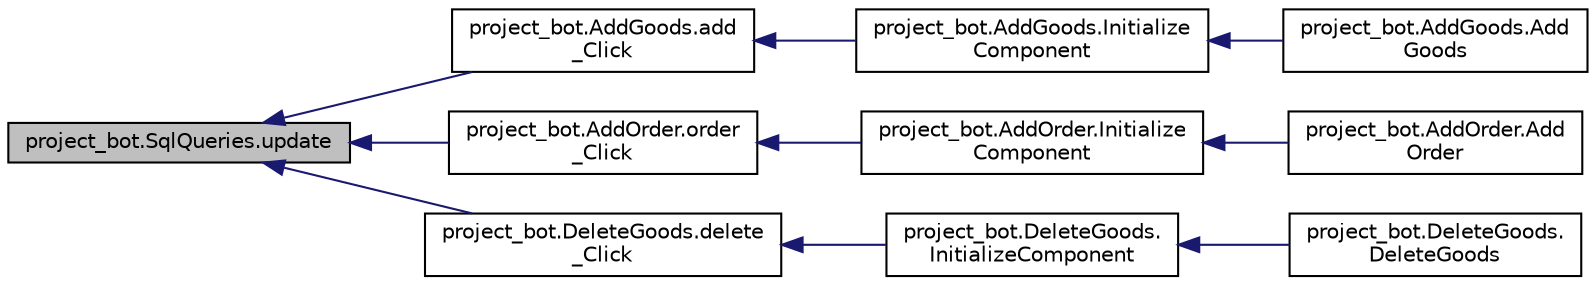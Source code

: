 digraph "project_bot.SqlQueries.update"
{
  edge [fontname="Helvetica",fontsize="10",labelfontname="Helvetica",labelfontsize="10"];
  node [fontname="Helvetica",fontsize="10",shape=record];
  rankdir="LR";
  Node26 [label="project_bot.SqlQueries.update",height=0.2,width=0.4,color="black", fillcolor="grey75", style="filled", fontcolor="black"];
  Node26 -> Node27 [dir="back",color="midnightblue",fontsize="10",style="solid",fontname="Helvetica"];
  Node27 [label="project_bot.AddGoods.add\l_Click",height=0.2,width=0.4,color="black", fillcolor="white", style="filled",URL="$classproject__bot_1_1_add_goods.html#a69ef72ba53764c2968d6b264eab86d44"];
  Node27 -> Node28 [dir="back",color="midnightblue",fontsize="10",style="solid",fontname="Helvetica"];
  Node28 [label="project_bot.AddGoods.Initialize\lComponent",height=0.2,width=0.4,color="black", fillcolor="white", style="filled",URL="$classproject__bot_1_1_add_goods.html#a3b9c4da6e418aa004cfe639221bfb99e",tooltip="Required method for Designer support - do not modify the contents of this method with the code editor..."];
  Node28 -> Node29 [dir="back",color="midnightblue",fontsize="10",style="solid",fontname="Helvetica"];
  Node29 [label="project_bot.AddGoods.Add\lGoods",height=0.2,width=0.4,color="black", fillcolor="white", style="filled",URL="$classproject__bot_1_1_add_goods.html#a3b3cc8b3f93a9fec4f422e7ab30c0dc7"];
  Node26 -> Node30 [dir="back",color="midnightblue",fontsize="10",style="solid",fontname="Helvetica"];
  Node30 [label="project_bot.AddOrder.order\l_Click",height=0.2,width=0.4,color="black", fillcolor="white", style="filled",URL="$classproject__bot_1_1_add_order.html#a4632021406842a0822c18a161c117faa"];
  Node30 -> Node31 [dir="back",color="midnightblue",fontsize="10",style="solid",fontname="Helvetica"];
  Node31 [label="project_bot.AddOrder.Initialize\lComponent",height=0.2,width=0.4,color="black", fillcolor="white", style="filled",URL="$classproject__bot_1_1_add_order.html#a7e3d4f70086017c86773a3ae31bfb61f",tooltip="Required method for Designer support - do not modify the contents of this method with the code editor..."];
  Node31 -> Node32 [dir="back",color="midnightblue",fontsize="10",style="solid",fontname="Helvetica"];
  Node32 [label="project_bot.AddOrder.Add\lOrder",height=0.2,width=0.4,color="black", fillcolor="white", style="filled",URL="$classproject__bot_1_1_add_order.html#a70759d62195c7b92d5680be53ca76937"];
  Node26 -> Node33 [dir="back",color="midnightblue",fontsize="10",style="solid",fontname="Helvetica"];
  Node33 [label="project_bot.DeleteGoods.delete\l_Click",height=0.2,width=0.4,color="black", fillcolor="white", style="filled",URL="$classproject__bot_1_1_delete_goods.html#a4aac5de189012c1bb7c1161b019b97a8"];
  Node33 -> Node34 [dir="back",color="midnightblue",fontsize="10",style="solid",fontname="Helvetica"];
  Node34 [label="project_bot.DeleteGoods.\lInitializeComponent",height=0.2,width=0.4,color="black", fillcolor="white", style="filled",URL="$classproject__bot_1_1_delete_goods.html#a7bd2e7ba312bb180d8c75b6eb9c339b7",tooltip="Required method for Designer support - do not modify the contents of this method with the code editor..."];
  Node34 -> Node35 [dir="back",color="midnightblue",fontsize="10",style="solid",fontname="Helvetica"];
  Node35 [label="project_bot.DeleteGoods.\lDeleteGoods",height=0.2,width=0.4,color="black", fillcolor="white", style="filled",URL="$classproject__bot_1_1_delete_goods.html#aa54c37fcade489d8a3814b99d644bdc3"];
}
